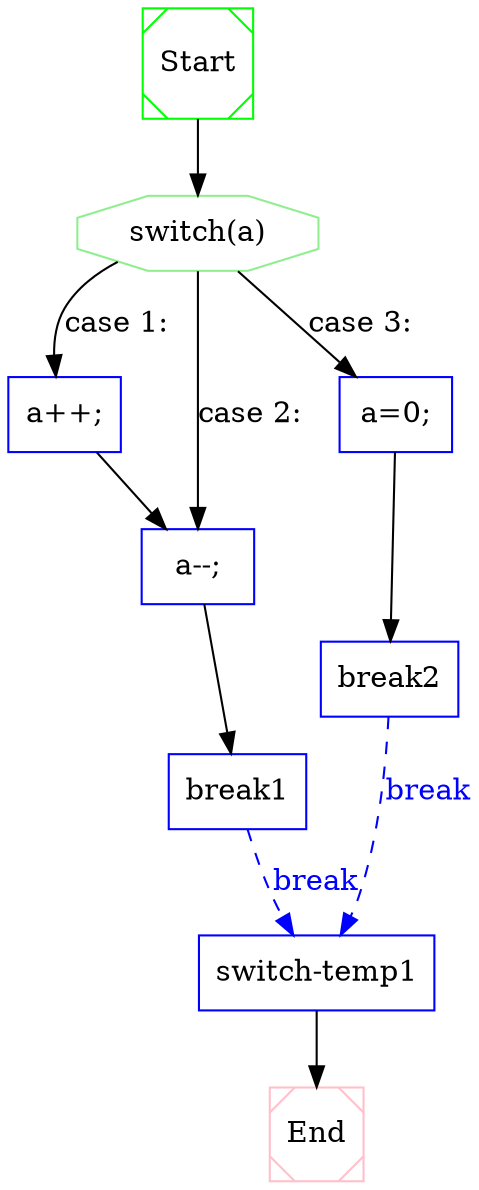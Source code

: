 digraph CFG {
 1  [shape = Msquare, color = green, label = "Start", ]
 2  [shape = octagon, color = lightgreen, label = "switch(a)", ]
 3  [shape = box, color = blue, label = "a++;", ]
 4  [shape = box, color = blue, label = "a--;", ]
 5  [shape = box, color = blue, label = "break1", ]
 6  [shape = box, color = blue, label = "a=0;", ]
 7  [shape = box, color = blue, label = "break2", ]
 8  [shape = box, color = blue, label = "switch-temp1", ]
 9  [shape = Msquare, color = pink, label = "End", ]
 1  ->  2  [style = solid, label="", fillcolor = black, color = black, fontcolor = black]

 2  ->  6  [style = solid, label="case 3:", fillcolor = black, color = black, fontcolor = black]
 2  ->  4  [style = solid, label="case 2:", fillcolor = black, color = black, fontcolor = black]
 2  ->  3  [style = solid, label="case 1:", fillcolor = black, color = black, fontcolor = black]

 3  ->  4  [style = solid, label="", fillcolor = black, color = black, fontcolor = black]

 4  ->  5  [style = solid, label="", fillcolor = black, color = black, fontcolor = black]

 5  ->  8  [style = dashed, label="break", fillcolor = blue, color = blue, fontcolor = blue]

 6  ->  7  [style = solid, label="", fillcolor = black, color = black, fontcolor = black]

 7  ->  8  [style = dashed, label="break", fillcolor = blue, color = blue, fontcolor = blue]

 8  ->  9  [style = solid, label="", fillcolor = black, color = black, fontcolor = black]


}